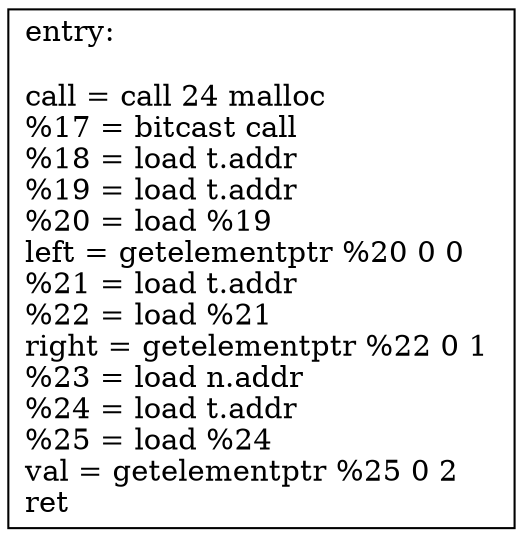digraph "CFG for 'CreateNode' function" {
	entry[shape=record,
		label="{entry:\l\l
			call = call 24 malloc \l
			%17 = bitcast call \l
			%18 = load t.addr \l
			%19 = load t.addr \l
			%20 = load %19 \l
			left = getelementptr %20 0 0 \l
			%21 = load t.addr \l
			%22 = load %21 \l
			right = getelementptr %22 0 1 \l
			%23 = load n.addr \l
			%24 = load t.addr \l
			%25 = load %24 \l
			val = getelementptr %25 0 2 \l
			ret \l
		}"
	];
}
